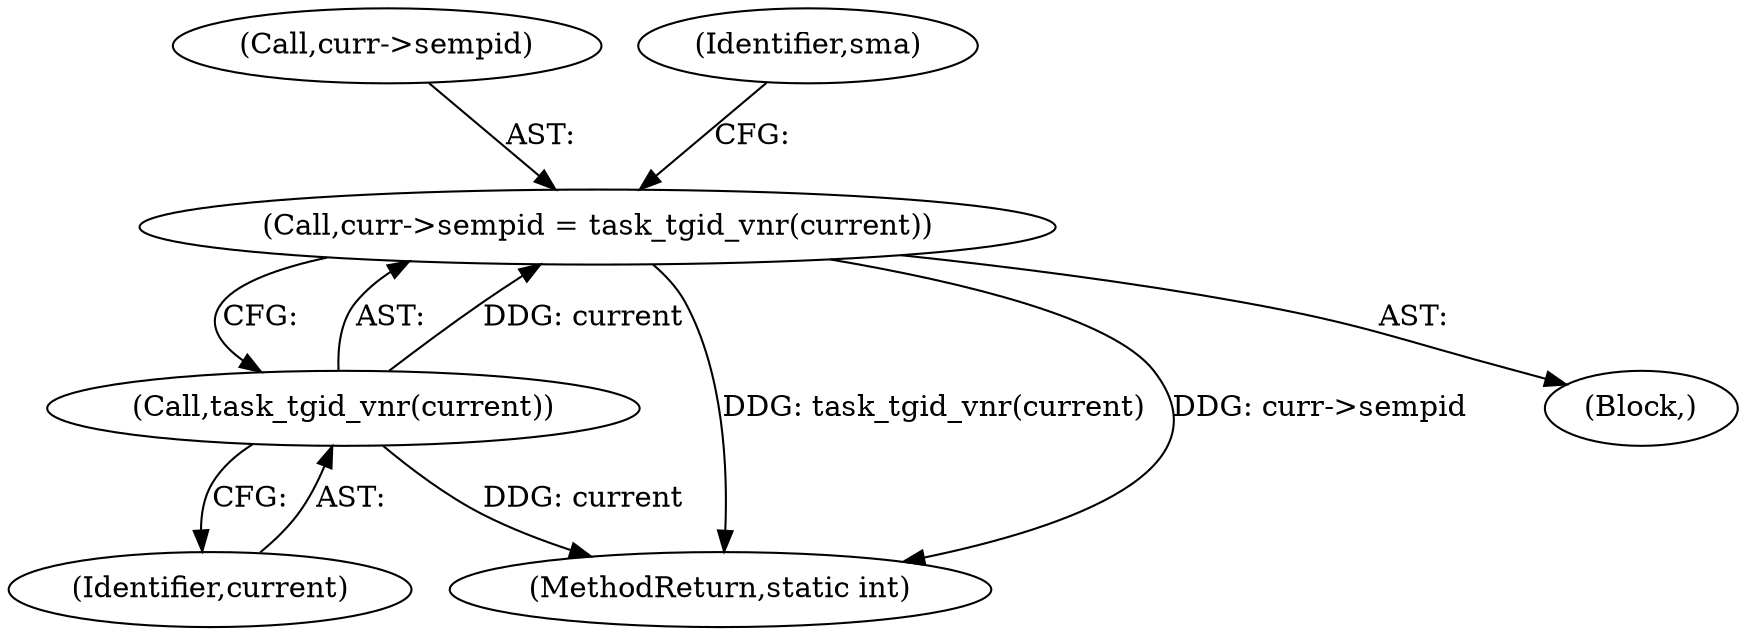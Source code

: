 digraph "0_linux_6062a8dc0517bce23e3c2f7d2fea5e22411269a3_13@pointer" {
"1000214" [label="(Call,curr->sempid = task_tgid_vnr(current))"];
"1000218" [label="(Call,task_tgid_vnr(current))"];
"1000215" [label="(Call,curr->sempid)"];
"1000222" [label="(Identifier,sma)"];
"1000218" [label="(Call,task_tgid_vnr(current))"];
"1000243" [label="(MethodReturn,static int)"];
"1000219" [label="(Identifier,current)"];
"1000214" [label="(Call,curr->sempid = task_tgid_vnr(current))"];
"1000108" [label="(Block,)"];
"1000214" -> "1000108"  [label="AST: "];
"1000214" -> "1000218"  [label="CFG: "];
"1000215" -> "1000214"  [label="AST: "];
"1000218" -> "1000214"  [label="AST: "];
"1000222" -> "1000214"  [label="CFG: "];
"1000214" -> "1000243"  [label="DDG: task_tgid_vnr(current)"];
"1000214" -> "1000243"  [label="DDG: curr->sempid"];
"1000218" -> "1000214"  [label="DDG: current"];
"1000218" -> "1000219"  [label="CFG: "];
"1000219" -> "1000218"  [label="AST: "];
"1000218" -> "1000243"  [label="DDG: current"];
}

